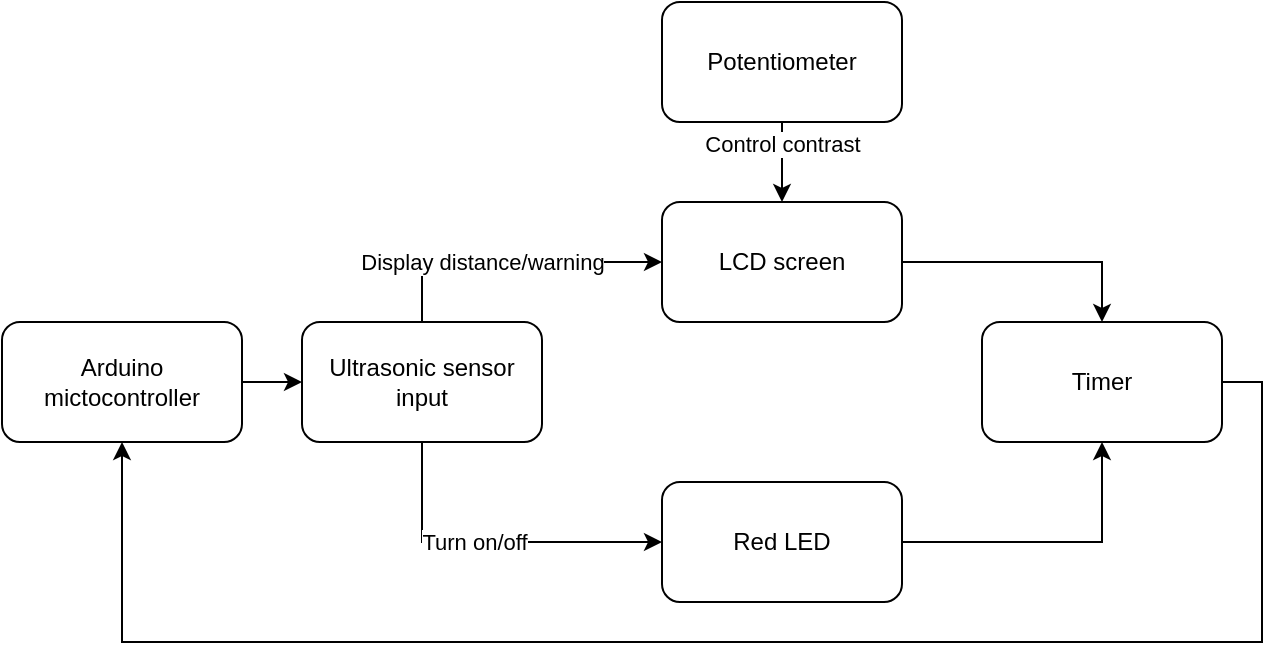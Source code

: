 <mxfile version="25.0.1">
  <diagram name="Page-1" id="UQ7usZTPQngPJ84AaQsf">
    <mxGraphModel dx="751" dy="751" grid="1" gridSize="10" guides="1" tooltips="1" connect="1" arrows="1" fold="1" page="1" pageScale="1" pageWidth="827" pageHeight="1169" math="0" shadow="0">
      <root>
        <mxCell id="0" />
        <mxCell id="1" parent="0" />
        <mxCell id="JnxBYnWDBMj8whs_ps-o-9" style="edgeStyle=orthogonalEdgeStyle;rounded=0;orthogonalLoop=1;jettySize=auto;html=1;exitX=1;exitY=0.5;exitDx=0;exitDy=0;entryX=0;entryY=0.5;entryDx=0;entryDy=0;" parent="1" source="JnxBYnWDBMj8whs_ps-o-2" target="JnxBYnWDBMj8whs_ps-o-5" edge="1">
          <mxGeometry relative="1" as="geometry" />
        </mxCell>
        <mxCell id="JnxBYnWDBMj8whs_ps-o-2" value="Arduino mictocontroller" style="rounded=1;whiteSpace=wrap;html=1;" parent="1" vertex="1">
          <mxGeometry x="30" y="170" width="120" height="60" as="geometry" />
        </mxCell>
        <mxCell id="K3DkYKGOGh4tOTdBUoB2-2" style="edgeStyle=orthogonalEdgeStyle;rounded=0;orthogonalLoop=1;jettySize=auto;html=1;exitX=1;exitY=0.5;exitDx=0;exitDy=0;entryX=0.5;entryY=0;entryDx=0;entryDy=0;" edge="1" parent="1" source="JnxBYnWDBMj8whs_ps-o-4" target="K3DkYKGOGh4tOTdBUoB2-1">
          <mxGeometry relative="1" as="geometry" />
        </mxCell>
        <mxCell id="JnxBYnWDBMj8whs_ps-o-4" value="LCD screen" style="rounded=1;whiteSpace=wrap;html=1;" parent="1" vertex="1">
          <mxGeometry x="360" y="110" width="120" height="60" as="geometry" />
        </mxCell>
        <mxCell id="JnxBYnWDBMj8whs_ps-o-10" style="edgeStyle=orthogonalEdgeStyle;rounded=0;orthogonalLoop=1;jettySize=auto;html=1;exitX=0.5;exitY=0;exitDx=0;exitDy=0;entryX=0;entryY=0.5;entryDx=0;entryDy=0;" parent="1" source="JnxBYnWDBMj8whs_ps-o-5" target="JnxBYnWDBMj8whs_ps-o-4" edge="1">
          <mxGeometry relative="1" as="geometry" />
        </mxCell>
        <mxCell id="JnxBYnWDBMj8whs_ps-o-14" value="Display distance/warning" style="edgeLabel;html=1;align=center;verticalAlign=middle;resizable=0;points=[];" parent="JnxBYnWDBMj8whs_ps-o-10" vertex="1" connectable="0">
          <mxGeometry x="0.04" y="4" relative="1" as="geometry">
            <mxPoint x="-18" y="4" as="offset" />
          </mxGeometry>
        </mxCell>
        <mxCell id="JnxBYnWDBMj8whs_ps-o-11" style="edgeStyle=orthogonalEdgeStyle;rounded=0;orthogonalLoop=1;jettySize=auto;html=1;exitX=0.5;exitY=1;exitDx=0;exitDy=0;entryX=0;entryY=0.5;entryDx=0;entryDy=0;" parent="1" source="JnxBYnWDBMj8whs_ps-o-5" target="JnxBYnWDBMj8whs_ps-o-7" edge="1">
          <mxGeometry relative="1" as="geometry" />
        </mxCell>
        <mxCell id="JnxBYnWDBMj8whs_ps-o-13" value="Turn on/off" style="edgeLabel;html=1;align=center;verticalAlign=middle;resizable=0;points=[];" parent="JnxBYnWDBMj8whs_ps-o-11" vertex="1" connectable="0">
          <mxGeometry x="-0.106" relative="1" as="geometry">
            <mxPoint as="offset" />
          </mxGeometry>
        </mxCell>
        <mxCell id="JnxBYnWDBMj8whs_ps-o-5" value="Ultrasonic sensor input" style="rounded=1;whiteSpace=wrap;html=1;" parent="1" vertex="1">
          <mxGeometry x="180" y="170" width="120" height="60" as="geometry" />
        </mxCell>
        <mxCell id="JnxBYnWDBMj8whs_ps-o-12" style="edgeStyle=orthogonalEdgeStyle;rounded=0;orthogonalLoop=1;jettySize=auto;html=1;exitX=0.5;exitY=1;exitDx=0;exitDy=0;entryX=0.5;entryY=0;entryDx=0;entryDy=0;" parent="1" source="JnxBYnWDBMj8whs_ps-o-6" target="JnxBYnWDBMj8whs_ps-o-4" edge="1">
          <mxGeometry relative="1" as="geometry" />
        </mxCell>
        <mxCell id="JnxBYnWDBMj8whs_ps-o-15" value="Control contrast" style="edgeLabel;html=1;align=center;verticalAlign=middle;resizable=0;points=[];" parent="JnxBYnWDBMj8whs_ps-o-12" vertex="1" connectable="0">
          <mxGeometry x="-0.467" y="-3" relative="1" as="geometry">
            <mxPoint x="3" as="offset" />
          </mxGeometry>
        </mxCell>
        <mxCell id="JnxBYnWDBMj8whs_ps-o-6" value="Potentiometer" style="rounded=1;whiteSpace=wrap;html=1;" parent="1" vertex="1">
          <mxGeometry x="360" y="10" width="120" height="60" as="geometry" />
        </mxCell>
        <mxCell id="K3DkYKGOGh4tOTdBUoB2-3" style="edgeStyle=orthogonalEdgeStyle;rounded=0;orthogonalLoop=1;jettySize=auto;html=1;exitX=1;exitY=0.5;exitDx=0;exitDy=0;entryX=0.5;entryY=1;entryDx=0;entryDy=0;" edge="1" parent="1" source="JnxBYnWDBMj8whs_ps-o-7" target="K3DkYKGOGh4tOTdBUoB2-1">
          <mxGeometry relative="1" as="geometry" />
        </mxCell>
        <mxCell id="JnxBYnWDBMj8whs_ps-o-7" value="Red LED" style="rounded=1;whiteSpace=wrap;html=1;" parent="1" vertex="1">
          <mxGeometry x="360" y="250" width="120" height="60" as="geometry" />
        </mxCell>
        <mxCell id="K3DkYKGOGh4tOTdBUoB2-4" style="edgeStyle=orthogonalEdgeStyle;rounded=0;orthogonalLoop=1;jettySize=auto;html=1;exitX=1;exitY=0.5;exitDx=0;exitDy=0;entryX=0.5;entryY=1;entryDx=0;entryDy=0;" edge="1" parent="1" source="K3DkYKGOGh4tOTdBUoB2-1" target="JnxBYnWDBMj8whs_ps-o-2">
          <mxGeometry relative="1" as="geometry">
            <Array as="points">
              <mxPoint x="660" y="200" />
              <mxPoint x="660" y="330" />
              <mxPoint x="90" y="330" />
            </Array>
          </mxGeometry>
        </mxCell>
        <mxCell id="K3DkYKGOGh4tOTdBUoB2-1" value="Timer" style="rounded=1;whiteSpace=wrap;html=1;" vertex="1" parent="1">
          <mxGeometry x="520" y="170" width="120" height="60" as="geometry" />
        </mxCell>
      </root>
    </mxGraphModel>
  </diagram>
</mxfile>
